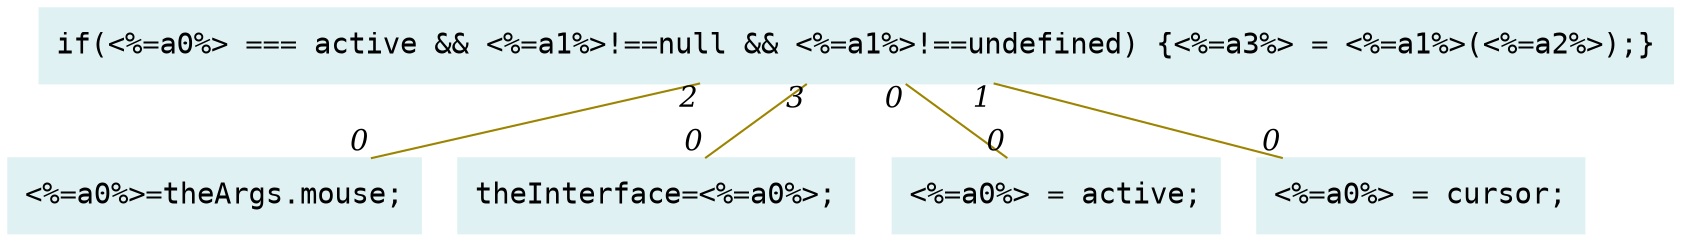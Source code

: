 digraph g{node_9056 [shape="box", style="filled", color="#dff1f2", fontname="Courier", label="<%=a0%>=theArgs.mouse;
" ]
node_9058 [shape="box", style="filled", color="#dff1f2", fontname="Courier", label="theInterface=<%=a0%>;
" ]
node_9066 [shape="box", style="filled", color="#dff1f2", fontname="Courier", label="<%=a0%> = active;
" ]
node_9069 [shape="box", style="filled", color="#dff1f2", fontname="Courier", label="<%=a0%> = cursor;
" ]
node_9071 [shape="box", style="filled", color="#dff1f2", fontname="Courier", label="if(<%=a0%> === active && <%=a1%>!==null && <%=a1%>!==undefined) {<%=a3%> = <%=a1%>(<%=a2%>);}
" ]
node_9071 -> node_9066 [dir=none, arrowHead=none, fontname="Times-Italic", arrowsize=1, color="#9d8400", label="",  headlabel="0", taillabel="0" ]
node_9071 -> node_9069 [dir=none, arrowHead=none, fontname="Times-Italic", arrowsize=1, color="#9d8400", label="",  headlabel="0", taillabel="1" ]
node_9071 -> node_9056 [dir=none, arrowHead=none, fontname="Times-Italic", arrowsize=1, color="#9d8400", label="",  headlabel="0", taillabel="2" ]
node_9071 -> node_9058 [dir=none, arrowHead=none, fontname="Times-Italic", arrowsize=1, color="#9d8400", label="",  headlabel="0", taillabel="3" ]
}